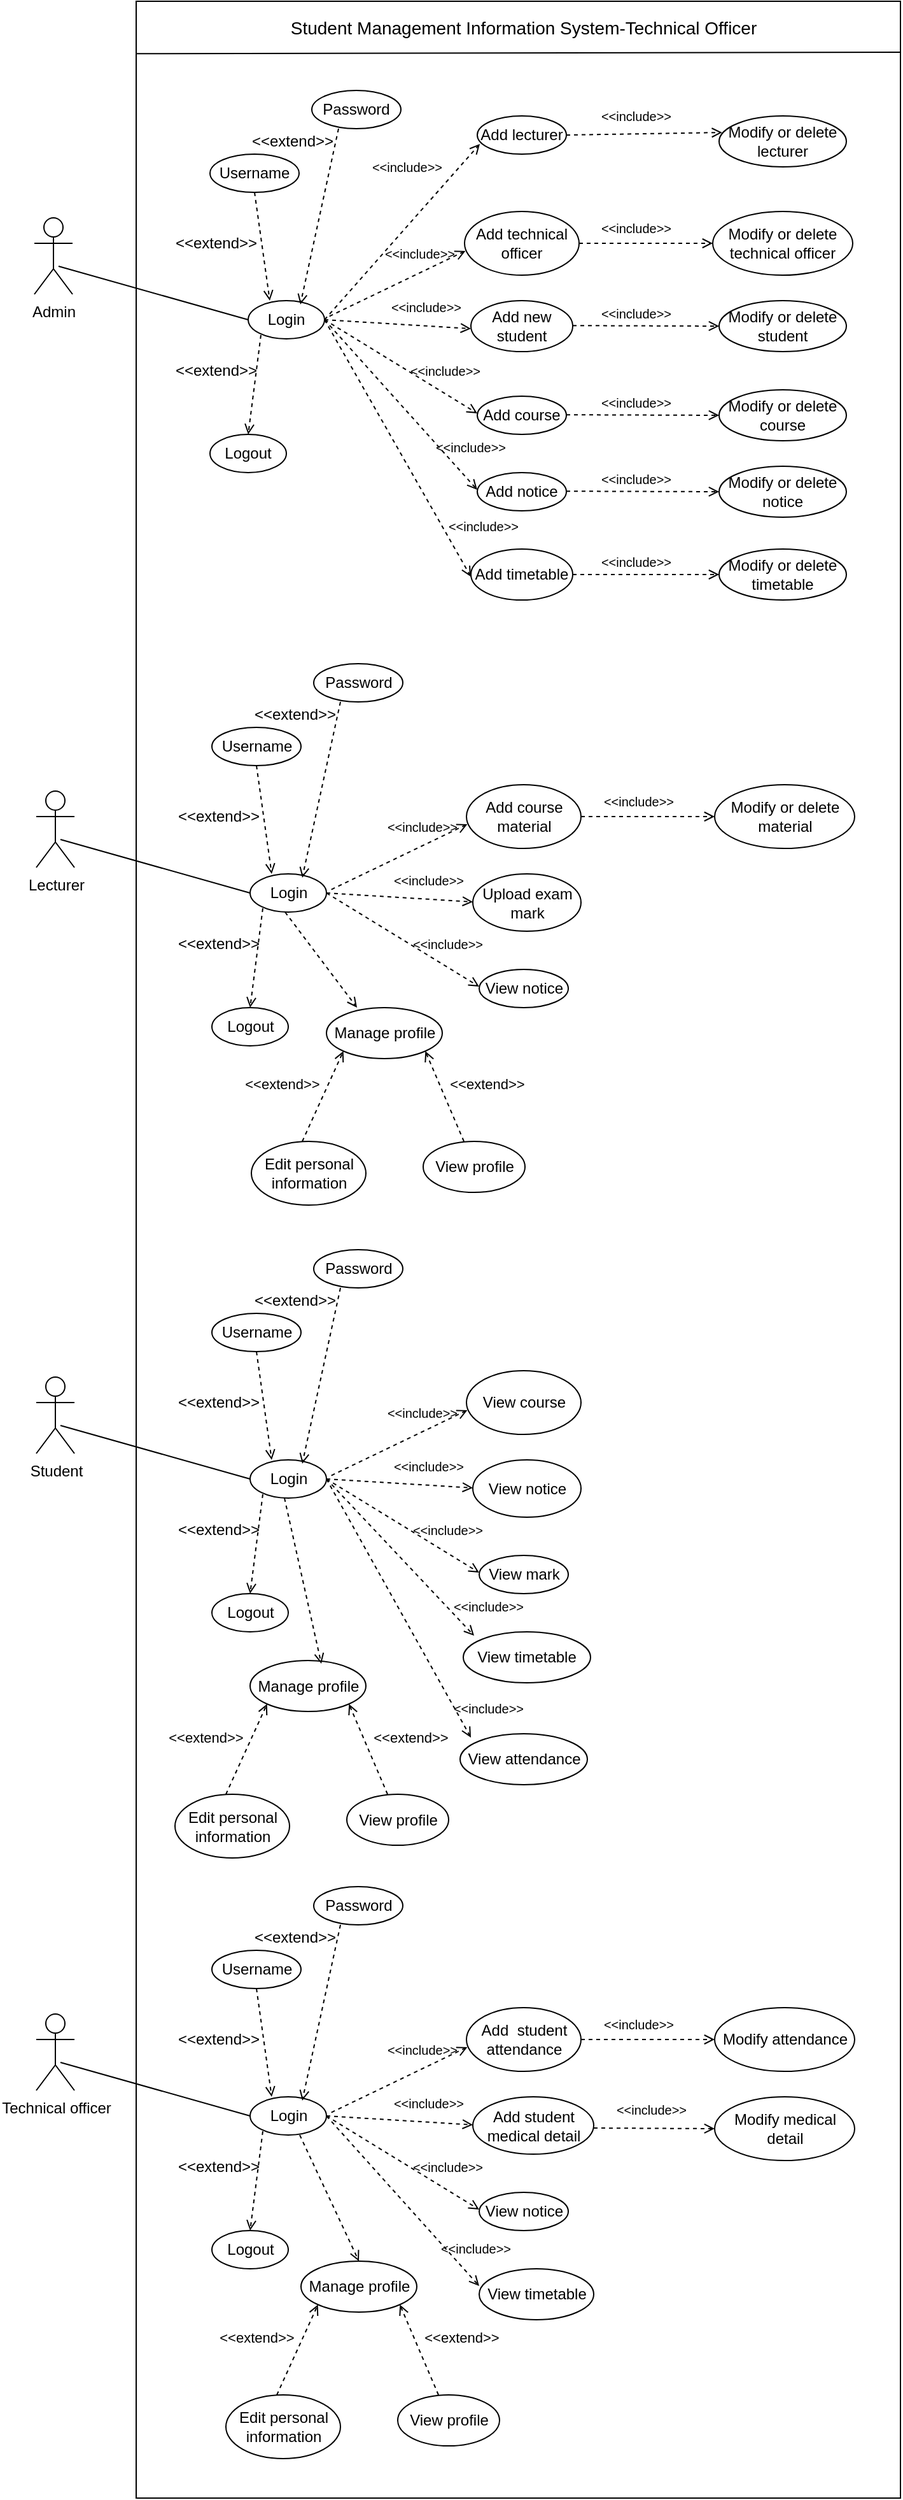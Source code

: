 <mxfile version="24.1.0" type="device">
  <diagram name="Page-1" id="PPr3Hd1fLsmqcSijxiQH">
    <mxGraphModel dx="880" dy="434" grid="1" gridSize="10" guides="1" tooltips="1" connect="1" arrows="1" fold="1" page="1" pageScale="1" pageWidth="850" pageHeight="1100" math="0" shadow="0">
      <root>
        <mxCell id="0" />
        <mxCell id="1" parent="0" />
        <mxCell id="nYNtPXtImg6T7VVJLSyN-1" value="Admin" style="shape=umlActor;verticalLabelPosition=bottom;verticalAlign=top;html=1;outlineConnect=0;" vertex="1" parent="1">
          <mxGeometry x="120" y="210" width="30" height="60" as="geometry" />
        </mxCell>
        <mxCell id="nYNtPXtImg6T7VVJLSyN-2" value="Login" style="ellipse;whiteSpace=wrap;html=1;" vertex="1" parent="1">
          <mxGeometry x="288" y="275" width="60" height="30" as="geometry" />
        </mxCell>
        <mxCell id="nYNtPXtImg6T7VVJLSyN-3" value="Logout" style="ellipse;whiteSpace=wrap;html=1;" vertex="1" parent="1">
          <mxGeometry x="258" y="380" width="60" height="30" as="geometry" />
        </mxCell>
        <mxCell id="nYNtPXtImg6T7VVJLSyN-4" value="Username" style="ellipse;whiteSpace=wrap;html=1;" vertex="1" parent="1">
          <mxGeometry x="258" y="160" width="70" height="30" as="geometry" />
        </mxCell>
        <mxCell id="nYNtPXtImg6T7VVJLSyN-5" value="Password" style="ellipse;whiteSpace=wrap;html=1;" vertex="1" parent="1">
          <mxGeometry x="338" y="110" width="70" height="30" as="geometry" />
        </mxCell>
        <mxCell id="nYNtPXtImg6T7VVJLSyN-6" value="" style="endArrow=open;html=1;rounded=0;dashed=1;endFill=0;entryX=0.283;entryY=0;entryDx=0;entryDy=0;entryPerimeter=0;exitX=0.5;exitY=1;exitDx=0;exitDy=0;" edge="1" parent="1" source="nYNtPXtImg6T7VVJLSyN-4" target="nYNtPXtImg6T7VVJLSyN-2">
          <mxGeometry width="50" height="50" relative="1" as="geometry">
            <mxPoint x="297.999" y="120" as="sourcePoint" />
            <mxPoint x="315.39" y="220" as="targetPoint" />
          </mxGeometry>
        </mxCell>
        <mxCell id="nYNtPXtImg6T7VVJLSyN-7" value="Add lecturer" style="ellipse;whiteSpace=wrap;html=1;" vertex="1" parent="1">
          <mxGeometry x="468" y="130" width="70" height="30" as="geometry" />
        </mxCell>
        <mxCell id="nYNtPXtImg6T7VVJLSyN-8" value="Modify or delete lecturer" style="ellipse;whiteSpace=wrap;html=1;" vertex="1" parent="1">
          <mxGeometry x="658" y="130" width="100" height="40" as="geometry" />
        </mxCell>
        <mxCell id="nYNtPXtImg6T7VVJLSyN-9" value="Add course" style="ellipse;whiteSpace=wrap;html=1;" vertex="1" parent="1">
          <mxGeometry x="468" y="350" width="70" height="30" as="geometry" />
        </mxCell>
        <mxCell id="nYNtPXtImg6T7VVJLSyN-10" value="Modify or delete course" style="ellipse;whiteSpace=wrap;html=1;" vertex="1" parent="1">
          <mxGeometry x="658" y="345" width="100" height="40" as="geometry" />
        </mxCell>
        <mxCell id="nYNtPXtImg6T7VVJLSyN-11" value="Add notice" style="ellipse;whiteSpace=wrap;html=1;" vertex="1" parent="1">
          <mxGeometry x="468" y="410" width="70" height="30" as="geometry" />
        </mxCell>
        <mxCell id="nYNtPXtImg6T7VVJLSyN-12" value="Modify or delete notice" style="ellipse;whiteSpace=wrap;html=1;" vertex="1" parent="1">
          <mxGeometry x="658" y="405" width="100" height="40" as="geometry" />
        </mxCell>
        <mxCell id="nYNtPXtImg6T7VVJLSyN-13" value="Add new student" style="ellipse;whiteSpace=wrap;html=1;" vertex="1" parent="1">
          <mxGeometry x="463" y="275" width="80" height="40" as="geometry" />
        </mxCell>
        <mxCell id="nYNtPXtImg6T7VVJLSyN-14" value="Modify or delete student" style="ellipse;whiteSpace=wrap;html=1;" vertex="1" parent="1">
          <mxGeometry x="658" y="275" width="100" height="40" as="geometry" />
        </mxCell>
        <mxCell id="nYNtPXtImg6T7VVJLSyN-15" value="Add timetable" style="ellipse;whiteSpace=wrap;html=1;" vertex="1" parent="1">
          <mxGeometry x="463" y="470" width="80" height="40" as="geometry" />
        </mxCell>
        <mxCell id="nYNtPXtImg6T7VVJLSyN-16" value="Modify or delete timetable" style="ellipse;whiteSpace=wrap;html=1;" vertex="1" parent="1">
          <mxGeometry x="658" y="470" width="100" height="40" as="geometry" />
        </mxCell>
        <mxCell id="nYNtPXtImg6T7VVJLSyN-17" value="Add technical officer" style="ellipse;whiteSpace=wrap;html=1;" vertex="1" parent="1">
          <mxGeometry x="458" y="205" width="90" height="50" as="geometry" />
        </mxCell>
        <mxCell id="nYNtPXtImg6T7VVJLSyN-18" value="Modify or delete technical officer" style="ellipse;whiteSpace=wrap;html=1;" vertex="1" parent="1">
          <mxGeometry x="653" y="205" width="110" height="50" as="geometry" />
        </mxCell>
        <mxCell id="nYNtPXtImg6T7VVJLSyN-19" value="&amp;lt;&amp;lt;extend&amp;gt;&amp;gt;" style="text;html=1;align=center;verticalAlign=middle;whiteSpace=wrap;rounded=0;" vertex="1" parent="1">
          <mxGeometry x="228" y="220" width="70" height="20" as="geometry" />
        </mxCell>
        <mxCell id="nYNtPXtImg6T7VVJLSyN-20" value="" style="endArrow=open;html=1;rounded=0;dashed=1;endFill=0;entryX=0.683;entryY=0.1;entryDx=0;entryDy=0;entryPerimeter=0;exitX=0.3;exitY=1;exitDx=0;exitDy=0;exitPerimeter=0;" edge="1" parent="1" source="nYNtPXtImg6T7VVJLSyN-5" target="nYNtPXtImg6T7VVJLSyN-2">
          <mxGeometry width="50" height="50" relative="1" as="geometry">
            <mxPoint x="357" y="150" as="sourcePoint" />
            <mxPoint x="369" y="235" as="targetPoint" />
          </mxGeometry>
        </mxCell>
        <mxCell id="nYNtPXtImg6T7VVJLSyN-21" value="&amp;lt;&amp;lt;extend&amp;gt;&amp;gt;" style="text;html=1;align=center;verticalAlign=middle;whiteSpace=wrap;rounded=0;" vertex="1" parent="1">
          <mxGeometry x="288" y="140" width="70" height="20" as="geometry" />
        </mxCell>
        <mxCell id="nYNtPXtImg6T7VVJLSyN-22" value="" style="endArrow=open;html=1;rounded=0;dashed=1;endFill=0;entryX=0.5;entryY=0;entryDx=0;entryDy=0;exitX=0.3;exitY=1;exitDx=0;exitDy=0;exitPerimeter=0;" edge="1" parent="1" target="nYNtPXtImg6T7VVJLSyN-3">
          <mxGeometry width="50" height="50" relative="1" as="geometry">
            <mxPoint x="298" y="302" as="sourcePoint" />
            <mxPoint x="268" y="440" as="targetPoint" />
          </mxGeometry>
        </mxCell>
        <mxCell id="nYNtPXtImg6T7VVJLSyN-23" value="&amp;lt;&amp;lt;extend&amp;gt;&amp;gt;" style="text;html=1;align=center;verticalAlign=middle;whiteSpace=wrap;rounded=0;" vertex="1" parent="1">
          <mxGeometry x="228" y="320" width="70" height="20" as="geometry" />
        </mxCell>
        <mxCell id="nYNtPXtImg6T7VVJLSyN-24" value="" style="endArrow=open;html=1;rounded=0;dashed=1;endFill=0;entryX=0.029;entryY=0.733;entryDx=0;entryDy=0;entryPerimeter=0;exitX=1;exitY=0.5;exitDx=0;exitDy=0;" edge="1" parent="1" source="nYNtPXtImg6T7VVJLSyN-2" target="nYNtPXtImg6T7VVJLSyN-7">
          <mxGeometry width="50" height="50" relative="1" as="geometry">
            <mxPoint x="408" y="172" as="sourcePoint" />
            <mxPoint x="378" y="310" as="targetPoint" />
          </mxGeometry>
        </mxCell>
        <mxCell id="nYNtPXtImg6T7VVJLSyN-25" value="" style="endArrow=open;html=1;rounded=0;dashed=1;endFill=0;entryX=0.008;entryY=0.619;entryDx=0;entryDy=0;entryPerimeter=0;exitX=1.064;exitY=0.409;exitDx=0;exitDy=0;exitPerimeter=0;" edge="1" parent="1" source="nYNtPXtImg6T7VVJLSyN-2" target="nYNtPXtImg6T7VVJLSyN-17">
          <mxGeometry width="50" height="50" relative="1" as="geometry">
            <mxPoint x="348" y="287" as="sourcePoint" />
            <mxPoint x="479" y="160" as="targetPoint" />
          </mxGeometry>
        </mxCell>
        <mxCell id="nYNtPXtImg6T7VVJLSyN-26" value="" style="endArrow=open;html=1;rounded=0;dashed=1;endFill=0;entryX=0.008;entryY=0.619;entryDx=0;entryDy=0;entryPerimeter=0;exitX=1;exitY=0.5;exitDx=0;exitDy=0;" edge="1" parent="1" source="nYNtPXtImg6T7VVJLSyN-2">
          <mxGeometry width="50" height="50" relative="1" as="geometry">
            <mxPoint x="356" y="363" as="sourcePoint" />
            <mxPoint x="463" y="297" as="targetPoint" />
          </mxGeometry>
        </mxCell>
        <mxCell id="nYNtPXtImg6T7VVJLSyN-27" value="" style="endArrow=open;html=1;rounded=0;dashed=1;endFill=0;entryX=0.008;entryY=0.619;entryDx=0;entryDy=0;entryPerimeter=0;exitX=1;exitY=0.5;exitDx=0;exitDy=0;" edge="1" parent="1" source="nYNtPXtImg6T7VVJLSyN-2">
          <mxGeometry width="50" height="50" relative="1" as="geometry">
            <mxPoint x="353" y="356.5" as="sourcePoint" />
            <mxPoint x="468" y="363.5" as="targetPoint" />
          </mxGeometry>
        </mxCell>
        <mxCell id="nYNtPXtImg6T7VVJLSyN-28" value="" style="endArrow=open;html=1;rounded=0;dashed=1;endFill=0;entryX=0.008;entryY=0.619;entryDx=0;entryDy=0;entryPerimeter=0;" edge="1" parent="1">
          <mxGeometry width="50" height="50" relative="1" as="geometry">
            <mxPoint x="348" y="290" as="sourcePoint" />
            <mxPoint x="468" y="423.5" as="targetPoint" />
          </mxGeometry>
        </mxCell>
        <mxCell id="nYNtPXtImg6T7VVJLSyN-29" value="" style="endArrow=open;html=1;rounded=0;dashed=1;endFill=0;entryX=0.008;entryY=0.619;entryDx=0;entryDy=0;entryPerimeter=0;" edge="1" parent="1">
          <mxGeometry width="50" height="50" relative="1" as="geometry">
            <mxPoint x="348" y="290" as="sourcePoint" />
            <mxPoint x="463" y="491.75" as="targetPoint" />
          </mxGeometry>
        </mxCell>
        <mxCell id="nYNtPXtImg6T7VVJLSyN-30" value="&lt;font style=&quot;font-size: 10px;&quot;&gt;&amp;lt;&amp;lt;include&amp;gt;&amp;gt;&lt;/font&gt;" style="text;html=1;align=center;verticalAlign=middle;whiteSpace=wrap;rounded=0;" vertex="1" parent="1">
          <mxGeometry x="378" y="160" width="70" height="20" as="geometry" />
        </mxCell>
        <mxCell id="nYNtPXtImg6T7VVJLSyN-31" value="&lt;font style=&quot;font-size: 10px;&quot;&gt;&amp;lt;&amp;lt;include&amp;gt;&amp;gt;&lt;/font&gt;" style="text;html=1;align=center;verticalAlign=middle;whiteSpace=wrap;rounded=0;" vertex="1" parent="1">
          <mxGeometry x="388" y="228" width="70" height="20" as="geometry" />
        </mxCell>
        <mxCell id="nYNtPXtImg6T7VVJLSyN-32" value="&lt;font style=&quot;font-size: 10px;&quot;&gt;&amp;lt;&amp;lt;include&amp;gt;&amp;gt;&lt;/font&gt;" style="text;html=1;align=center;verticalAlign=middle;whiteSpace=wrap;rounded=0;" vertex="1" parent="1">
          <mxGeometry x="393" y="270" width="70" height="20" as="geometry" />
        </mxCell>
        <mxCell id="nYNtPXtImg6T7VVJLSyN-33" value="&lt;font style=&quot;font-size: 10px;&quot;&gt;&amp;lt;&amp;lt;include&amp;gt;&amp;gt;&lt;/font&gt;" style="text;html=1;align=center;verticalAlign=middle;whiteSpace=wrap;rounded=0;" vertex="1" parent="1">
          <mxGeometry x="408" y="320" width="70" height="20" as="geometry" />
        </mxCell>
        <mxCell id="nYNtPXtImg6T7VVJLSyN-34" value="&lt;font style=&quot;font-size: 10px;&quot;&gt;&amp;lt;&amp;lt;include&amp;gt;&amp;gt;&lt;/font&gt;" style="text;html=1;align=center;verticalAlign=middle;whiteSpace=wrap;rounded=0;" vertex="1" parent="1">
          <mxGeometry x="428" y="380" width="70" height="20" as="geometry" />
        </mxCell>
        <mxCell id="nYNtPXtImg6T7VVJLSyN-35" value="&lt;font style=&quot;font-size: 10px;&quot;&gt;&amp;lt;&amp;lt;include&amp;gt;&amp;gt;&lt;/font&gt;" style="text;html=1;align=center;verticalAlign=middle;whiteSpace=wrap;rounded=0;" vertex="1" parent="1">
          <mxGeometry x="438" y="442" width="70" height="20" as="geometry" />
        </mxCell>
        <mxCell id="nYNtPXtImg6T7VVJLSyN-36" value="" style="endArrow=open;html=1;rounded=0;dashed=1;endFill=0;exitX=1;exitY=0.5;exitDx=0;exitDy=0;entryX=0.024;entryY=0.325;entryDx=0;entryDy=0;entryPerimeter=0;" edge="1" parent="1" source="nYNtPXtImg6T7VVJLSyN-7" target="nYNtPXtImg6T7VVJLSyN-8">
          <mxGeometry width="50" height="50" relative="1" as="geometry">
            <mxPoint x="548" y="194" as="sourcePoint" />
            <mxPoint x="608" y="140" as="targetPoint" />
          </mxGeometry>
        </mxCell>
        <mxCell id="nYNtPXtImg6T7VVJLSyN-37" value="" style="endArrow=open;html=1;rounded=0;dashed=1;endFill=0;exitX=1;exitY=0.5;exitDx=0;exitDy=0;entryX=0;entryY=0.5;entryDx=0;entryDy=0;" edge="1" parent="1" target="nYNtPXtImg6T7VVJLSyN-18">
          <mxGeometry width="50" height="50" relative="1" as="geometry">
            <mxPoint x="548" y="230" as="sourcePoint" />
            <mxPoint x="670" y="228" as="targetPoint" />
          </mxGeometry>
        </mxCell>
        <mxCell id="nYNtPXtImg6T7VVJLSyN-38" value="" style="endArrow=open;html=1;rounded=0;dashed=1;endFill=0;exitX=1;exitY=0.5;exitDx=0;exitDy=0;entryX=0;entryY=0.5;entryDx=0;entryDy=0;" edge="1" parent="1" target="nYNtPXtImg6T7VVJLSyN-14">
          <mxGeometry width="50" height="50" relative="1" as="geometry">
            <mxPoint x="543" y="294.6" as="sourcePoint" />
            <mxPoint x="648" y="294.6" as="targetPoint" />
          </mxGeometry>
        </mxCell>
        <mxCell id="nYNtPXtImg6T7VVJLSyN-39" value="" style="endArrow=open;html=1;rounded=0;dashed=1;endFill=0;exitX=1;exitY=0.5;exitDx=0;exitDy=0;entryX=0;entryY=0.5;entryDx=0;entryDy=0;" edge="1" parent="1" target="nYNtPXtImg6T7VVJLSyN-10">
          <mxGeometry width="50" height="50" relative="1" as="geometry">
            <mxPoint x="538" y="364.6" as="sourcePoint" />
            <mxPoint x="643" y="364.6" as="targetPoint" />
          </mxGeometry>
        </mxCell>
        <mxCell id="nYNtPXtImg6T7VVJLSyN-40" value="" style="endArrow=open;html=1;rounded=0;dashed=1;endFill=0;exitX=1;exitY=0.5;exitDx=0;exitDy=0;entryX=0;entryY=0.5;entryDx=0;entryDy=0;" edge="1" parent="1">
          <mxGeometry width="50" height="50" relative="1" as="geometry">
            <mxPoint x="538" y="424.6" as="sourcePoint" />
            <mxPoint x="658" y="425" as="targetPoint" />
          </mxGeometry>
        </mxCell>
        <mxCell id="nYNtPXtImg6T7VVJLSyN-41" value="" style="endArrow=open;html=1;rounded=0;dashed=1;endFill=0;exitX=1;exitY=0.5;exitDx=0;exitDy=0;entryX=0;entryY=0.5;entryDx=0;entryDy=0;" edge="1" parent="1" target="nYNtPXtImg6T7VVJLSyN-16">
          <mxGeometry width="50" height="50" relative="1" as="geometry">
            <mxPoint x="543" y="490" as="sourcePoint" />
            <mxPoint x="648" y="490" as="targetPoint" />
          </mxGeometry>
        </mxCell>
        <mxCell id="nYNtPXtImg6T7VVJLSyN-42" value="&lt;font style=&quot;font-size: 10px;&quot;&gt;&amp;lt;&amp;lt;include&amp;gt;&amp;gt;&lt;/font&gt;" style="text;html=1;align=center;verticalAlign=middle;whiteSpace=wrap;rounded=0;" vertex="1" parent="1">
          <mxGeometry x="558" y="120" width="70" height="20" as="geometry" />
        </mxCell>
        <mxCell id="nYNtPXtImg6T7VVJLSyN-43" value="&lt;font style=&quot;font-size: 10px;&quot;&gt;&amp;lt;&amp;lt;include&amp;gt;&amp;gt;&lt;/font&gt;" style="text;html=1;align=center;verticalAlign=middle;whiteSpace=wrap;rounded=0;" vertex="1" parent="1">
          <mxGeometry x="558" y="208" width="70" height="20" as="geometry" />
        </mxCell>
        <mxCell id="nYNtPXtImg6T7VVJLSyN-44" value="&lt;font style=&quot;font-size: 10px;&quot;&gt;&amp;lt;&amp;lt;include&amp;gt;&amp;gt;&lt;/font&gt;" style="text;html=1;align=center;verticalAlign=middle;whiteSpace=wrap;rounded=0;" vertex="1" parent="1">
          <mxGeometry x="558" y="275" width="70" height="20" as="geometry" />
        </mxCell>
        <mxCell id="nYNtPXtImg6T7VVJLSyN-45" value="&lt;font style=&quot;font-size: 10px;&quot;&gt;&amp;lt;&amp;lt;include&amp;gt;&amp;gt;&lt;/font&gt;" style="text;html=1;align=center;verticalAlign=middle;whiteSpace=wrap;rounded=0;" vertex="1" parent="1">
          <mxGeometry x="558" y="345" width="70" height="20" as="geometry" />
        </mxCell>
        <mxCell id="nYNtPXtImg6T7VVJLSyN-46" value="&lt;font style=&quot;font-size: 10px;&quot;&gt;&amp;lt;&amp;lt;include&amp;gt;&amp;gt;&lt;/font&gt;" style="text;html=1;align=center;verticalAlign=middle;whiteSpace=wrap;rounded=0;" vertex="1" parent="1">
          <mxGeometry x="558" y="405" width="70" height="20" as="geometry" />
        </mxCell>
        <mxCell id="nYNtPXtImg6T7VVJLSyN-47" value="&lt;font style=&quot;font-size: 10px;&quot;&gt;&amp;lt;&amp;lt;include&amp;gt;&amp;gt;&lt;/font&gt;" style="text;html=1;align=center;verticalAlign=middle;whiteSpace=wrap;rounded=0;" vertex="1" parent="1">
          <mxGeometry x="558" y="470" width="70" height="20" as="geometry" />
        </mxCell>
        <mxCell id="nYNtPXtImg6T7VVJLSyN-48" value="" style="endArrow=none;html=1;rounded=0;entryX=0;entryY=0.5;entryDx=0;entryDy=0;exitX=0.633;exitY=0.633;exitDx=0;exitDy=0;exitPerimeter=0;" edge="1" parent="1" source="nYNtPXtImg6T7VVJLSyN-1" target="nYNtPXtImg6T7VVJLSyN-2">
          <mxGeometry width="50" height="50" relative="1" as="geometry">
            <mxPoint x="128" y="255" as="sourcePoint" />
            <mxPoint x="178" y="205" as="targetPoint" />
          </mxGeometry>
        </mxCell>
        <mxCell id="nYNtPXtImg6T7VVJLSyN-81" value="Lecturer" style="shape=umlActor;verticalLabelPosition=bottom;verticalAlign=top;html=1;outlineConnect=0;" vertex="1" parent="1">
          <mxGeometry x="121.5" y="660" width="30" height="60" as="geometry" />
        </mxCell>
        <mxCell id="nYNtPXtImg6T7VVJLSyN-82" value="Login" style="ellipse;whiteSpace=wrap;html=1;" vertex="1" parent="1">
          <mxGeometry x="289.5" y="725" width="60" height="30" as="geometry" />
        </mxCell>
        <mxCell id="nYNtPXtImg6T7VVJLSyN-83" value="Logout" style="ellipse;whiteSpace=wrap;html=1;" vertex="1" parent="1">
          <mxGeometry x="259.5" y="830" width="60" height="30" as="geometry" />
        </mxCell>
        <mxCell id="nYNtPXtImg6T7VVJLSyN-84" value="Username" style="ellipse;whiteSpace=wrap;html=1;" vertex="1" parent="1">
          <mxGeometry x="259.5" y="610" width="70" height="30" as="geometry" />
        </mxCell>
        <mxCell id="nYNtPXtImg6T7VVJLSyN-85" value="Password" style="ellipse;whiteSpace=wrap;html=1;" vertex="1" parent="1">
          <mxGeometry x="339.5" y="560" width="70" height="30" as="geometry" />
        </mxCell>
        <mxCell id="nYNtPXtImg6T7VVJLSyN-86" value="" style="endArrow=open;html=1;rounded=0;dashed=1;endFill=0;entryX=0.283;entryY=0;entryDx=0;entryDy=0;entryPerimeter=0;exitX=0.5;exitY=1;exitDx=0;exitDy=0;" edge="1" parent="1" source="nYNtPXtImg6T7VVJLSyN-84" target="nYNtPXtImg6T7VVJLSyN-82">
          <mxGeometry width="50" height="50" relative="1" as="geometry">
            <mxPoint x="299.499" y="570" as="sourcePoint" />
            <mxPoint x="316.89" y="670" as="targetPoint" />
          </mxGeometry>
        </mxCell>
        <mxCell id="nYNtPXtImg6T7VVJLSyN-87" value="View notice" style="ellipse;whiteSpace=wrap;html=1;" vertex="1" parent="1">
          <mxGeometry x="469.5" y="800" width="70" height="30" as="geometry" />
        </mxCell>
        <mxCell id="nYNtPXtImg6T7VVJLSyN-88" value="Upload exam mark" style="ellipse;whiteSpace=wrap;html=1;" vertex="1" parent="1">
          <mxGeometry x="464.5" y="725" width="85" height="45" as="geometry" />
        </mxCell>
        <mxCell id="nYNtPXtImg6T7VVJLSyN-89" value="Add course material" style="ellipse;whiteSpace=wrap;html=1;" vertex="1" parent="1">
          <mxGeometry x="459.5" y="655" width="90" height="50" as="geometry" />
        </mxCell>
        <mxCell id="nYNtPXtImg6T7VVJLSyN-90" value="Modify or delete material" style="ellipse;whiteSpace=wrap;html=1;" vertex="1" parent="1">
          <mxGeometry x="654.5" y="655" width="110" height="50" as="geometry" />
        </mxCell>
        <mxCell id="nYNtPXtImg6T7VVJLSyN-91" value="&amp;lt;&amp;lt;extend&amp;gt;&amp;gt;" style="text;html=1;align=center;verticalAlign=middle;whiteSpace=wrap;rounded=0;" vertex="1" parent="1">
          <mxGeometry x="229.5" y="670" width="70" height="20" as="geometry" />
        </mxCell>
        <mxCell id="nYNtPXtImg6T7VVJLSyN-92" value="" style="endArrow=open;html=1;rounded=0;dashed=1;endFill=0;entryX=0.683;entryY=0.1;entryDx=0;entryDy=0;entryPerimeter=0;exitX=0.3;exitY=1;exitDx=0;exitDy=0;exitPerimeter=0;" edge="1" parent="1" source="nYNtPXtImg6T7VVJLSyN-85" target="nYNtPXtImg6T7VVJLSyN-82">
          <mxGeometry width="50" height="50" relative="1" as="geometry">
            <mxPoint x="358.5" y="600" as="sourcePoint" />
            <mxPoint x="370.5" y="685" as="targetPoint" />
          </mxGeometry>
        </mxCell>
        <mxCell id="nYNtPXtImg6T7VVJLSyN-93" value="&amp;lt;&amp;lt;extend&amp;gt;&amp;gt;" style="text;html=1;align=center;verticalAlign=middle;whiteSpace=wrap;rounded=0;" vertex="1" parent="1">
          <mxGeometry x="289.5" y="590" width="70" height="20" as="geometry" />
        </mxCell>
        <mxCell id="nYNtPXtImg6T7VVJLSyN-94" value="" style="endArrow=open;html=1;rounded=0;dashed=1;endFill=0;entryX=0.5;entryY=0;entryDx=0;entryDy=0;exitX=0.3;exitY=1;exitDx=0;exitDy=0;exitPerimeter=0;" edge="1" parent="1" target="nYNtPXtImg6T7VVJLSyN-83">
          <mxGeometry width="50" height="50" relative="1" as="geometry">
            <mxPoint x="299.5" y="752" as="sourcePoint" />
            <mxPoint x="269.5" y="890" as="targetPoint" />
          </mxGeometry>
        </mxCell>
        <mxCell id="nYNtPXtImg6T7VVJLSyN-95" value="&amp;lt;&amp;lt;extend&amp;gt;&amp;gt;" style="text;html=1;align=center;verticalAlign=middle;whiteSpace=wrap;rounded=0;" vertex="1" parent="1">
          <mxGeometry x="229.5" y="770" width="70" height="20" as="geometry" />
        </mxCell>
        <mxCell id="nYNtPXtImg6T7VVJLSyN-96" value="" style="endArrow=open;html=1;rounded=0;dashed=1;endFill=0;entryX=0.008;entryY=0.619;entryDx=0;entryDy=0;entryPerimeter=0;exitX=1.064;exitY=0.409;exitDx=0;exitDy=0;exitPerimeter=0;" edge="1" parent="1" source="nYNtPXtImg6T7VVJLSyN-82" target="nYNtPXtImg6T7VVJLSyN-89">
          <mxGeometry width="50" height="50" relative="1" as="geometry">
            <mxPoint x="349.5" y="737" as="sourcePoint" />
            <mxPoint x="480.5" y="610" as="targetPoint" />
          </mxGeometry>
        </mxCell>
        <mxCell id="nYNtPXtImg6T7VVJLSyN-97" value="" style="endArrow=open;html=1;rounded=0;dashed=1;endFill=0;entryX=0.008;entryY=0.619;entryDx=0;entryDy=0;entryPerimeter=0;exitX=1;exitY=0.5;exitDx=0;exitDy=0;" edge="1" parent="1" source="nYNtPXtImg6T7VVJLSyN-82">
          <mxGeometry width="50" height="50" relative="1" as="geometry">
            <mxPoint x="357.5" y="813" as="sourcePoint" />
            <mxPoint x="464.5" y="747" as="targetPoint" />
          </mxGeometry>
        </mxCell>
        <mxCell id="nYNtPXtImg6T7VVJLSyN-98" value="" style="endArrow=open;html=1;rounded=0;dashed=1;endFill=0;entryX=0.008;entryY=0.619;entryDx=0;entryDy=0;entryPerimeter=0;exitX=1;exitY=0.5;exitDx=0;exitDy=0;" edge="1" parent="1" source="nYNtPXtImg6T7VVJLSyN-82">
          <mxGeometry width="50" height="50" relative="1" as="geometry">
            <mxPoint x="354.5" y="806.5" as="sourcePoint" />
            <mxPoint x="469.5" y="813.5" as="targetPoint" />
          </mxGeometry>
        </mxCell>
        <mxCell id="nYNtPXtImg6T7VVJLSyN-99" value="&lt;font style=&quot;font-size: 10px;&quot;&gt;&amp;lt;&amp;lt;include&amp;gt;&amp;gt;&lt;/font&gt;" style="text;html=1;align=center;verticalAlign=middle;whiteSpace=wrap;rounded=0;" vertex="1" parent="1">
          <mxGeometry x="389.5" y="678" width="70" height="20" as="geometry" />
        </mxCell>
        <mxCell id="nYNtPXtImg6T7VVJLSyN-100" value="&lt;font style=&quot;font-size: 10px;&quot;&gt;&amp;lt;&amp;lt;include&amp;gt;&amp;gt;&lt;/font&gt;" style="text;html=1;align=center;verticalAlign=middle;whiteSpace=wrap;rounded=0;" vertex="1" parent="1">
          <mxGeometry x="394.5" y="720" width="70" height="20" as="geometry" />
        </mxCell>
        <mxCell id="nYNtPXtImg6T7VVJLSyN-101" value="&lt;font style=&quot;font-size: 10px;&quot;&gt;&amp;lt;&amp;lt;include&amp;gt;&amp;gt;&lt;/font&gt;" style="text;html=1;align=center;verticalAlign=middle;whiteSpace=wrap;rounded=0;" vertex="1" parent="1">
          <mxGeometry x="409.5" y="770" width="70" height="20" as="geometry" />
        </mxCell>
        <mxCell id="nYNtPXtImg6T7VVJLSyN-102" value="" style="endArrow=open;html=1;rounded=0;dashed=1;endFill=0;exitX=1;exitY=0.5;exitDx=0;exitDy=0;entryX=0;entryY=0.5;entryDx=0;entryDy=0;" edge="1" parent="1" target="nYNtPXtImg6T7VVJLSyN-90">
          <mxGeometry width="50" height="50" relative="1" as="geometry">
            <mxPoint x="549.5" y="680" as="sourcePoint" />
            <mxPoint x="671.5" y="678" as="targetPoint" />
          </mxGeometry>
        </mxCell>
        <mxCell id="nYNtPXtImg6T7VVJLSyN-103" value="&lt;font style=&quot;font-size: 10px;&quot;&gt;&amp;lt;&amp;lt;include&amp;gt;&amp;gt;&lt;/font&gt;" style="text;html=1;align=center;verticalAlign=middle;whiteSpace=wrap;rounded=0;" vertex="1" parent="1">
          <mxGeometry x="559.5" y="658" width="70" height="20" as="geometry" />
        </mxCell>
        <mxCell id="nYNtPXtImg6T7VVJLSyN-104" value="" style="endArrow=none;html=1;rounded=0;entryX=0;entryY=0.5;entryDx=0;entryDy=0;exitX=0.633;exitY=0.633;exitDx=0;exitDy=0;exitPerimeter=0;" edge="1" parent="1" source="nYNtPXtImg6T7VVJLSyN-81" target="nYNtPXtImg6T7VVJLSyN-82">
          <mxGeometry width="50" height="50" relative="1" as="geometry">
            <mxPoint x="129.5" y="705" as="sourcePoint" />
            <mxPoint x="179.5" y="655" as="targetPoint" />
          </mxGeometry>
        </mxCell>
        <mxCell id="nYNtPXtImg6T7VVJLSyN-105" value="Manage profile" style="ellipse;whiteSpace=wrap;html=1;" vertex="1" parent="1">
          <mxGeometry x="349.5" y="830" width="91" height="40" as="geometry" />
        </mxCell>
        <mxCell id="nYNtPXtImg6T7VVJLSyN-106" value="Edit personal information" style="ellipse;whiteSpace=wrap;html=1;" vertex="1" parent="1">
          <mxGeometry x="290.5" y="935" width="90" height="50" as="geometry" />
        </mxCell>
        <mxCell id="nYNtPXtImg6T7VVJLSyN-107" value="View profile" style="ellipse;whiteSpace=wrap;html=1;" vertex="1" parent="1">
          <mxGeometry x="425.5" y="935" width="80" height="40" as="geometry" />
        </mxCell>
        <mxCell id="nYNtPXtImg6T7VVJLSyN-108" value="" style="endArrow=open;html=1;rounded=0;dashed=1;endFill=0;exitX=0.3;exitY=1;exitDx=0;exitDy=0;exitPerimeter=0;entryX=0;entryY=1;entryDx=0;entryDy=0;" edge="1" parent="1" target="nYNtPXtImg6T7VVJLSyN-105">
          <mxGeometry width="50" height="50" relative="1" as="geometry">
            <mxPoint x="330.5" y="935" as="sourcePoint" />
            <mxPoint x="350.5" y="860" as="targetPoint" />
          </mxGeometry>
        </mxCell>
        <mxCell id="nYNtPXtImg6T7VVJLSyN-109" value="" style="endArrow=open;html=1;rounded=0;dashed=1;endFill=0;exitX=0.3;exitY=1;exitDx=0;exitDy=0;exitPerimeter=0;entryX=1;entryY=1;entryDx=0;entryDy=0;" edge="1" parent="1" target="nYNtPXtImg6T7VVJLSyN-105">
          <mxGeometry width="50" height="50" relative="1" as="geometry">
            <mxPoint x="457.5" y="935" as="sourcePoint" />
            <mxPoint x="490.5" y="864" as="targetPoint" />
          </mxGeometry>
        </mxCell>
        <mxCell id="nYNtPXtImg6T7VVJLSyN-110" value="&lt;font style=&quot;font-size: 11px;&quot;&gt;&amp;lt;&amp;lt;extend&amp;gt;&amp;gt;&lt;/font&gt;" style="text;html=1;align=center;verticalAlign=middle;whiteSpace=wrap;rounded=0;" vertex="1" parent="1">
          <mxGeometry x="279.5" y="880" width="70" height="20" as="geometry" />
        </mxCell>
        <mxCell id="nYNtPXtImg6T7VVJLSyN-111" value="&lt;font style=&quot;font-size: 11px;&quot;&gt;&amp;lt;&amp;lt;extend&amp;gt;&amp;gt;&lt;/font&gt;" style="text;html=1;align=center;verticalAlign=middle;whiteSpace=wrap;rounded=0;" vertex="1" parent="1">
          <mxGeometry x="440.5" y="880" width="70" height="20" as="geometry" />
        </mxCell>
        <mxCell id="nYNtPXtImg6T7VVJLSyN-112" value="" style="endArrow=open;html=1;rounded=0;dashed=1;endFill=0;entryX=0.264;entryY=0;entryDx=0;entryDy=0;entryPerimeter=0;exitX=1;exitY=0.5;exitDx=0;exitDy=0;" edge="1" parent="1" target="nYNtPXtImg6T7VVJLSyN-105">
          <mxGeometry width="50" height="50" relative="1" as="geometry">
            <mxPoint x="317" y="755" as="sourcePoint" />
            <mxPoint x="432" y="762" as="targetPoint" />
          </mxGeometry>
        </mxCell>
        <mxCell id="nYNtPXtImg6T7VVJLSyN-113" value="Student" style="shape=umlActor;verticalLabelPosition=bottom;verticalAlign=top;html=1;outlineConnect=0;" vertex="1" parent="1">
          <mxGeometry x="121.5" y="1120" width="30" height="60" as="geometry" />
        </mxCell>
        <mxCell id="nYNtPXtImg6T7VVJLSyN-114" value="Login" style="ellipse;whiteSpace=wrap;html=1;" vertex="1" parent="1">
          <mxGeometry x="289.5" y="1185" width="60" height="30" as="geometry" />
        </mxCell>
        <mxCell id="nYNtPXtImg6T7VVJLSyN-115" value="Logout" style="ellipse;whiteSpace=wrap;html=1;" vertex="1" parent="1">
          <mxGeometry x="259.5" y="1290" width="60" height="30" as="geometry" />
        </mxCell>
        <mxCell id="nYNtPXtImg6T7VVJLSyN-116" value="Username" style="ellipse;whiteSpace=wrap;html=1;" vertex="1" parent="1">
          <mxGeometry x="259.5" y="1070" width="70" height="30" as="geometry" />
        </mxCell>
        <mxCell id="nYNtPXtImg6T7VVJLSyN-117" value="Password" style="ellipse;whiteSpace=wrap;html=1;" vertex="1" parent="1">
          <mxGeometry x="339.5" y="1020" width="70" height="30" as="geometry" />
        </mxCell>
        <mxCell id="nYNtPXtImg6T7VVJLSyN-118" value="" style="endArrow=open;html=1;rounded=0;dashed=1;endFill=0;entryX=0.283;entryY=0;entryDx=0;entryDy=0;entryPerimeter=0;exitX=0.5;exitY=1;exitDx=0;exitDy=0;" edge="1" parent="1" source="nYNtPXtImg6T7VVJLSyN-116" target="nYNtPXtImg6T7VVJLSyN-114">
          <mxGeometry width="50" height="50" relative="1" as="geometry">
            <mxPoint x="299.499" y="1030" as="sourcePoint" />
            <mxPoint x="316.89" y="1130" as="targetPoint" />
          </mxGeometry>
        </mxCell>
        <mxCell id="nYNtPXtImg6T7VVJLSyN-119" value="View mark" style="ellipse;whiteSpace=wrap;html=1;" vertex="1" parent="1">
          <mxGeometry x="469.5" y="1260" width="70" height="30" as="geometry" />
        </mxCell>
        <mxCell id="nYNtPXtImg6T7VVJLSyN-120" value="View notice" style="ellipse;whiteSpace=wrap;html=1;" vertex="1" parent="1">
          <mxGeometry x="464.5" y="1185" width="85" height="45" as="geometry" />
        </mxCell>
        <mxCell id="nYNtPXtImg6T7VVJLSyN-121" value="View course" style="ellipse;whiteSpace=wrap;html=1;" vertex="1" parent="1">
          <mxGeometry x="459.5" y="1115" width="90" height="50" as="geometry" />
        </mxCell>
        <mxCell id="nYNtPXtImg6T7VVJLSyN-122" value="View timetable" style="ellipse;whiteSpace=wrap;html=1;" vertex="1" parent="1">
          <mxGeometry x="457" y="1320" width="100" height="40" as="geometry" />
        </mxCell>
        <mxCell id="nYNtPXtImg6T7VVJLSyN-123" value="&amp;lt;&amp;lt;extend&amp;gt;&amp;gt;" style="text;html=1;align=center;verticalAlign=middle;whiteSpace=wrap;rounded=0;" vertex="1" parent="1">
          <mxGeometry x="229.5" y="1130" width="70" height="20" as="geometry" />
        </mxCell>
        <mxCell id="nYNtPXtImg6T7VVJLSyN-124" value="" style="endArrow=open;html=1;rounded=0;dashed=1;endFill=0;entryX=0.683;entryY=0.1;entryDx=0;entryDy=0;entryPerimeter=0;exitX=0.3;exitY=1;exitDx=0;exitDy=0;exitPerimeter=0;" edge="1" parent="1" source="nYNtPXtImg6T7VVJLSyN-117" target="nYNtPXtImg6T7VVJLSyN-114">
          <mxGeometry width="50" height="50" relative="1" as="geometry">
            <mxPoint x="358.5" y="1060" as="sourcePoint" />
            <mxPoint x="370.5" y="1145" as="targetPoint" />
          </mxGeometry>
        </mxCell>
        <mxCell id="nYNtPXtImg6T7VVJLSyN-125" value="&amp;lt;&amp;lt;extend&amp;gt;&amp;gt;" style="text;html=1;align=center;verticalAlign=middle;whiteSpace=wrap;rounded=0;" vertex="1" parent="1">
          <mxGeometry x="289.5" y="1050" width="70" height="20" as="geometry" />
        </mxCell>
        <mxCell id="nYNtPXtImg6T7VVJLSyN-126" value="" style="endArrow=open;html=1;rounded=0;dashed=1;endFill=0;entryX=0.5;entryY=0;entryDx=0;entryDy=0;exitX=0.3;exitY=1;exitDx=0;exitDy=0;exitPerimeter=0;" edge="1" parent="1" target="nYNtPXtImg6T7VVJLSyN-115">
          <mxGeometry width="50" height="50" relative="1" as="geometry">
            <mxPoint x="299.5" y="1212" as="sourcePoint" />
            <mxPoint x="269.5" y="1350" as="targetPoint" />
          </mxGeometry>
        </mxCell>
        <mxCell id="nYNtPXtImg6T7VVJLSyN-127" value="&amp;lt;&amp;lt;extend&amp;gt;&amp;gt;" style="text;html=1;align=center;verticalAlign=middle;whiteSpace=wrap;rounded=0;" vertex="1" parent="1">
          <mxGeometry x="229.5" y="1230" width="70" height="20" as="geometry" />
        </mxCell>
        <mxCell id="nYNtPXtImg6T7VVJLSyN-128" value="" style="endArrow=open;html=1;rounded=0;dashed=1;endFill=0;entryX=0.008;entryY=0.619;entryDx=0;entryDy=0;entryPerimeter=0;exitX=1.064;exitY=0.409;exitDx=0;exitDy=0;exitPerimeter=0;" edge="1" parent="1" source="nYNtPXtImg6T7VVJLSyN-114" target="nYNtPXtImg6T7VVJLSyN-121">
          <mxGeometry width="50" height="50" relative="1" as="geometry">
            <mxPoint x="349.5" y="1197" as="sourcePoint" />
            <mxPoint x="480.5" y="1070" as="targetPoint" />
          </mxGeometry>
        </mxCell>
        <mxCell id="nYNtPXtImg6T7VVJLSyN-129" value="" style="endArrow=open;html=1;rounded=0;dashed=1;endFill=0;entryX=0.008;entryY=0.619;entryDx=0;entryDy=0;entryPerimeter=0;exitX=1;exitY=0.5;exitDx=0;exitDy=0;" edge="1" parent="1" source="nYNtPXtImg6T7VVJLSyN-114">
          <mxGeometry width="50" height="50" relative="1" as="geometry">
            <mxPoint x="357.5" y="1273" as="sourcePoint" />
            <mxPoint x="464.5" y="1207" as="targetPoint" />
          </mxGeometry>
        </mxCell>
        <mxCell id="nYNtPXtImg6T7VVJLSyN-130" value="" style="endArrow=open;html=1;rounded=0;dashed=1;endFill=0;entryX=0.008;entryY=0.619;entryDx=0;entryDy=0;entryPerimeter=0;exitX=1;exitY=0.5;exitDx=0;exitDy=0;" edge="1" parent="1" source="nYNtPXtImg6T7VVJLSyN-114">
          <mxGeometry width="50" height="50" relative="1" as="geometry">
            <mxPoint x="354.5" y="1266.5" as="sourcePoint" />
            <mxPoint x="469.5" y="1273.5" as="targetPoint" />
          </mxGeometry>
        </mxCell>
        <mxCell id="nYNtPXtImg6T7VVJLSyN-131" value="&lt;font style=&quot;font-size: 10px;&quot;&gt;&amp;lt;&amp;lt;include&amp;gt;&amp;gt;&lt;/font&gt;" style="text;html=1;align=center;verticalAlign=middle;whiteSpace=wrap;rounded=0;" vertex="1" parent="1">
          <mxGeometry x="389.5" y="1138" width="70" height="20" as="geometry" />
        </mxCell>
        <mxCell id="nYNtPXtImg6T7VVJLSyN-132" value="&lt;font style=&quot;font-size: 10px;&quot;&gt;&amp;lt;&amp;lt;include&amp;gt;&amp;gt;&lt;/font&gt;" style="text;html=1;align=center;verticalAlign=middle;whiteSpace=wrap;rounded=0;" vertex="1" parent="1">
          <mxGeometry x="394.5" y="1180" width="70" height="20" as="geometry" />
        </mxCell>
        <mxCell id="nYNtPXtImg6T7VVJLSyN-133" value="&lt;font style=&quot;font-size: 10px;&quot;&gt;&amp;lt;&amp;lt;include&amp;gt;&amp;gt;&lt;/font&gt;" style="text;html=1;align=center;verticalAlign=middle;whiteSpace=wrap;rounded=0;" vertex="1" parent="1">
          <mxGeometry x="409.5" y="1230" width="70" height="20" as="geometry" />
        </mxCell>
        <mxCell id="nYNtPXtImg6T7VVJLSyN-134" value="" style="endArrow=open;html=1;rounded=0;dashed=1;endFill=0;exitX=1;exitY=0.5;exitDx=0;exitDy=0;entryX=0.085;entryY=0.075;entryDx=0;entryDy=0;entryPerimeter=0;" edge="1" parent="1" target="nYNtPXtImg6T7VVJLSyN-122">
          <mxGeometry width="50" height="50" relative="1" as="geometry">
            <mxPoint x="349.5" y="1200" as="sourcePoint" />
            <mxPoint x="499.5" y="1235" as="targetPoint" />
          </mxGeometry>
        </mxCell>
        <mxCell id="nYNtPXtImg6T7VVJLSyN-135" value="&lt;font style=&quot;font-size: 10px;&quot;&gt;&amp;lt;&amp;lt;include&amp;gt;&amp;gt;&lt;/font&gt;" style="text;html=1;align=center;verticalAlign=middle;whiteSpace=wrap;rounded=0;" vertex="1" parent="1">
          <mxGeometry x="441.5" y="1290" width="70" height="20" as="geometry" />
        </mxCell>
        <mxCell id="nYNtPXtImg6T7VVJLSyN-136" value="" style="endArrow=none;html=1;rounded=0;entryX=0;entryY=0.5;entryDx=0;entryDy=0;exitX=0.633;exitY=0.633;exitDx=0;exitDy=0;exitPerimeter=0;" edge="1" parent="1" source="nYNtPXtImg6T7VVJLSyN-113" target="nYNtPXtImg6T7VVJLSyN-114">
          <mxGeometry width="50" height="50" relative="1" as="geometry">
            <mxPoint x="129.5" y="1165" as="sourcePoint" />
            <mxPoint x="179.5" y="1115" as="targetPoint" />
          </mxGeometry>
        </mxCell>
        <mxCell id="nYNtPXtImg6T7VVJLSyN-137" value="View attendance" style="ellipse;whiteSpace=wrap;html=1;" vertex="1" parent="1">
          <mxGeometry x="454.5" y="1400" width="100" height="40" as="geometry" />
        </mxCell>
        <mxCell id="nYNtPXtImg6T7VVJLSyN-138" value="" style="endArrow=open;html=1;rounded=0;dashed=1;endFill=0;exitX=1;exitY=0.5;exitDx=0;exitDy=0;entryX=0.085;entryY=0.075;entryDx=0;entryDy=0;entryPerimeter=0;" edge="1" parent="1" source="nYNtPXtImg6T7VVJLSyN-114" target="nYNtPXtImg6T7VVJLSyN-137">
          <mxGeometry width="50" height="50" relative="1" as="geometry">
            <mxPoint x="349.5" y="1280" as="sourcePoint" />
            <mxPoint x="499.5" y="1315" as="targetPoint" />
          </mxGeometry>
        </mxCell>
        <mxCell id="nYNtPXtImg6T7VVJLSyN-139" value="&lt;font style=&quot;font-size: 10px;&quot;&gt;&amp;lt;&amp;lt;include&amp;gt;&amp;gt;&lt;/font&gt;" style="text;html=1;align=center;verticalAlign=middle;whiteSpace=wrap;rounded=0;" vertex="1" parent="1">
          <mxGeometry x="441.5" y="1370" width="70" height="20" as="geometry" />
        </mxCell>
        <mxCell id="nYNtPXtImg6T7VVJLSyN-140" value="Manage profile" style="ellipse;whiteSpace=wrap;html=1;" vertex="1" parent="1">
          <mxGeometry x="289.5" y="1342.5" width="91" height="40" as="geometry" />
        </mxCell>
        <mxCell id="nYNtPXtImg6T7VVJLSyN-141" value="Edit personal information" style="ellipse;whiteSpace=wrap;html=1;" vertex="1" parent="1">
          <mxGeometry x="230.5" y="1447.5" width="90" height="50" as="geometry" />
        </mxCell>
        <mxCell id="nYNtPXtImg6T7VVJLSyN-142" value="View profile" style="ellipse;whiteSpace=wrap;html=1;" vertex="1" parent="1">
          <mxGeometry x="365.5" y="1447.5" width="80" height="40" as="geometry" />
        </mxCell>
        <mxCell id="nYNtPXtImg6T7VVJLSyN-143" value="" style="endArrow=open;html=1;rounded=0;dashed=1;endFill=0;exitX=0.3;exitY=1;exitDx=0;exitDy=0;exitPerimeter=0;entryX=0;entryY=1;entryDx=0;entryDy=0;" edge="1" parent="1" target="nYNtPXtImg6T7VVJLSyN-140">
          <mxGeometry width="50" height="50" relative="1" as="geometry">
            <mxPoint x="270.5" y="1447.5" as="sourcePoint" />
            <mxPoint x="290.5" y="1372.5" as="targetPoint" />
          </mxGeometry>
        </mxCell>
        <mxCell id="nYNtPXtImg6T7VVJLSyN-144" value="" style="endArrow=open;html=1;rounded=0;dashed=1;endFill=0;exitX=0.3;exitY=1;exitDx=0;exitDy=0;exitPerimeter=0;entryX=1;entryY=1;entryDx=0;entryDy=0;" edge="1" parent="1" target="nYNtPXtImg6T7VVJLSyN-140">
          <mxGeometry width="50" height="50" relative="1" as="geometry">
            <mxPoint x="397.5" y="1447.5" as="sourcePoint" />
            <mxPoint x="430.5" y="1376.5" as="targetPoint" />
          </mxGeometry>
        </mxCell>
        <mxCell id="nYNtPXtImg6T7VVJLSyN-145" value="&lt;font style=&quot;font-size: 11px;&quot;&gt;&amp;lt;&amp;lt;extend&amp;gt;&amp;gt;&lt;/font&gt;" style="text;html=1;align=center;verticalAlign=middle;whiteSpace=wrap;rounded=0;" vertex="1" parent="1">
          <mxGeometry x="219.5" y="1392.5" width="70" height="20" as="geometry" />
        </mxCell>
        <mxCell id="nYNtPXtImg6T7VVJLSyN-146" value="&lt;font style=&quot;font-size: 11px;&quot;&gt;&amp;lt;&amp;lt;extend&amp;gt;&amp;gt;&lt;/font&gt;" style="text;html=1;align=center;verticalAlign=middle;whiteSpace=wrap;rounded=0;" vertex="1" parent="1">
          <mxGeometry x="380.5" y="1392.5" width="70" height="20" as="geometry" />
        </mxCell>
        <mxCell id="nYNtPXtImg6T7VVJLSyN-147" value="" style="endArrow=open;html=1;rounded=0;dashed=1;endFill=0;exitX=1;exitY=0.5;exitDx=0;exitDy=0;entryX=0.615;entryY=0.063;entryDx=0;entryDy=0;entryPerimeter=0;" edge="1" parent="1" target="nYNtPXtImg6T7VVJLSyN-140">
          <mxGeometry width="50" height="50" relative="1" as="geometry">
            <mxPoint x="316.5" y="1215" as="sourcePoint" />
            <mxPoint x="432.5" y="1338" as="targetPoint" />
          </mxGeometry>
        </mxCell>
        <mxCell id="nYNtPXtImg6T7VVJLSyN-148" value="Technical officer" style="shape=umlActor;verticalLabelPosition=bottom;verticalAlign=top;html=1;outlineConnect=0;" vertex="1" parent="1">
          <mxGeometry x="121.5" y="1620" width="30" height="60" as="geometry" />
        </mxCell>
        <mxCell id="nYNtPXtImg6T7VVJLSyN-149" value="Login" style="ellipse;whiteSpace=wrap;html=1;" vertex="1" parent="1">
          <mxGeometry x="289.5" y="1685" width="60" height="30" as="geometry" />
        </mxCell>
        <mxCell id="nYNtPXtImg6T7VVJLSyN-150" value="Logout" style="ellipse;whiteSpace=wrap;html=1;" vertex="1" parent="1">
          <mxGeometry x="259.5" y="1790" width="60" height="30" as="geometry" />
        </mxCell>
        <mxCell id="nYNtPXtImg6T7VVJLSyN-151" value="Username" style="ellipse;whiteSpace=wrap;html=1;" vertex="1" parent="1">
          <mxGeometry x="259.5" y="1570" width="70" height="30" as="geometry" />
        </mxCell>
        <mxCell id="nYNtPXtImg6T7VVJLSyN-152" value="Password" style="ellipse;whiteSpace=wrap;html=1;" vertex="1" parent="1">
          <mxGeometry x="339.5" y="1520" width="70" height="30" as="geometry" />
        </mxCell>
        <mxCell id="nYNtPXtImg6T7VVJLSyN-153" value="" style="endArrow=open;html=1;rounded=0;dashed=1;endFill=0;entryX=0.283;entryY=0;entryDx=0;entryDy=0;entryPerimeter=0;exitX=0.5;exitY=1;exitDx=0;exitDy=0;" edge="1" parent="1" source="nYNtPXtImg6T7VVJLSyN-151" target="nYNtPXtImg6T7VVJLSyN-149">
          <mxGeometry width="50" height="50" relative="1" as="geometry">
            <mxPoint x="299.499" y="1530" as="sourcePoint" />
            <mxPoint x="316.89" y="1630" as="targetPoint" />
          </mxGeometry>
        </mxCell>
        <mxCell id="nYNtPXtImg6T7VVJLSyN-154" value="View notice" style="ellipse;whiteSpace=wrap;html=1;" vertex="1" parent="1">
          <mxGeometry x="469.5" y="1760" width="70" height="30" as="geometry" />
        </mxCell>
        <mxCell id="nYNtPXtImg6T7VVJLSyN-155" value="Add student medical detail" style="ellipse;whiteSpace=wrap;html=1;" vertex="1" parent="1">
          <mxGeometry x="464.5" y="1685" width="95" height="45" as="geometry" />
        </mxCell>
        <mxCell id="nYNtPXtImg6T7VVJLSyN-156" value="Add&amp;nbsp; student attendance" style="ellipse;whiteSpace=wrap;html=1;" vertex="1" parent="1">
          <mxGeometry x="459.5" y="1615" width="90" height="50" as="geometry" />
        </mxCell>
        <mxCell id="nYNtPXtImg6T7VVJLSyN-157" value="Modify attendance" style="ellipse;whiteSpace=wrap;html=1;" vertex="1" parent="1">
          <mxGeometry x="654.5" y="1615" width="110" height="50" as="geometry" />
        </mxCell>
        <mxCell id="nYNtPXtImg6T7VVJLSyN-158" value="&amp;lt;&amp;lt;extend&amp;gt;&amp;gt;" style="text;html=1;align=center;verticalAlign=middle;whiteSpace=wrap;rounded=0;" vertex="1" parent="1">
          <mxGeometry x="229.5" y="1630" width="70" height="20" as="geometry" />
        </mxCell>
        <mxCell id="nYNtPXtImg6T7VVJLSyN-159" value="" style="endArrow=open;html=1;rounded=0;dashed=1;endFill=0;entryX=0.683;entryY=0.1;entryDx=0;entryDy=0;entryPerimeter=0;exitX=0.3;exitY=1;exitDx=0;exitDy=0;exitPerimeter=0;" edge="1" parent="1" source="nYNtPXtImg6T7VVJLSyN-152" target="nYNtPXtImg6T7VVJLSyN-149">
          <mxGeometry width="50" height="50" relative="1" as="geometry">
            <mxPoint x="358.5" y="1560" as="sourcePoint" />
            <mxPoint x="370.5" y="1645" as="targetPoint" />
          </mxGeometry>
        </mxCell>
        <mxCell id="nYNtPXtImg6T7VVJLSyN-160" value="&amp;lt;&amp;lt;extend&amp;gt;&amp;gt;" style="text;html=1;align=center;verticalAlign=middle;whiteSpace=wrap;rounded=0;" vertex="1" parent="1">
          <mxGeometry x="289.5" y="1550" width="70" height="20" as="geometry" />
        </mxCell>
        <mxCell id="nYNtPXtImg6T7VVJLSyN-161" value="" style="endArrow=open;html=1;rounded=0;dashed=1;endFill=0;entryX=0.5;entryY=0;entryDx=0;entryDy=0;exitX=0.3;exitY=1;exitDx=0;exitDy=0;exitPerimeter=0;" edge="1" parent="1" target="nYNtPXtImg6T7VVJLSyN-150">
          <mxGeometry width="50" height="50" relative="1" as="geometry">
            <mxPoint x="299.5" y="1712" as="sourcePoint" />
            <mxPoint x="269.5" y="1850" as="targetPoint" />
          </mxGeometry>
        </mxCell>
        <mxCell id="nYNtPXtImg6T7VVJLSyN-162" value="&amp;lt;&amp;lt;extend&amp;gt;&amp;gt;" style="text;html=1;align=center;verticalAlign=middle;whiteSpace=wrap;rounded=0;" vertex="1" parent="1">
          <mxGeometry x="229.5" y="1730" width="70" height="20" as="geometry" />
        </mxCell>
        <mxCell id="nYNtPXtImg6T7VVJLSyN-163" value="" style="endArrow=open;html=1;rounded=0;dashed=1;endFill=0;entryX=0.008;entryY=0.619;entryDx=0;entryDy=0;entryPerimeter=0;exitX=1.064;exitY=0.409;exitDx=0;exitDy=0;exitPerimeter=0;" edge="1" parent="1" source="nYNtPXtImg6T7VVJLSyN-149" target="nYNtPXtImg6T7VVJLSyN-156">
          <mxGeometry width="50" height="50" relative="1" as="geometry">
            <mxPoint x="349.5" y="1697" as="sourcePoint" />
            <mxPoint x="480.5" y="1570" as="targetPoint" />
          </mxGeometry>
        </mxCell>
        <mxCell id="nYNtPXtImg6T7VVJLSyN-164" value="" style="endArrow=open;html=1;rounded=0;dashed=1;endFill=0;entryX=0.008;entryY=0.619;entryDx=0;entryDy=0;entryPerimeter=0;exitX=1;exitY=0.5;exitDx=0;exitDy=0;" edge="1" parent="1" source="nYNtPXtImg6T7VVJLSyN-149">
          <mxGeometry width="50" height="50" relative="1" as="geometry">
            <mxPoint x="357.5" y="1773" as="sourcePoint" />
            <mxPoint x="464.5" y="1707" as="targetPoint" />
          </mxGeometry>
        </mxCell>
        <mxCell id="nYNtPXtImg6T7VVJLSyN-165" value="" style="endArrow=open;html=1;rounded=0;dashed=1;endFill=0;entryX=0.008;entryY=0.619;entryDx=0;entryDy=0;entryPerimeter=0;exitX=1;exitY=0.5;exitDx=0;exitDy=0;" edge="1" parent="1" source="nYNtPXtImg6T7VVJLSyN-149">
          <mxGeometry width="50" height="50" relative="1" as="geometry">
            <mxPoint x="354.5" y="1766.5" as="sourcePoint" />
            <mxPoint x="469.5" y="1773.5" as="targetPoint" />
          </mxGeometry>
        </mxCell>
        <mxCell id="nYNtPXtImg6T7VVJLSyN-166" value="&lt;font style=&quot;font-size: 10px;&quot;&gt;&amp;lt;&amp;lt;include&amp;gt;&amp;gt;&lt;/font&gt;" style="text;html=1;align=center;verticalAlign=middle;whiteSpace=wrap;rounded=0;" vertex="1" parent="1">
          <mxGeometry x="389.5" y="1638" width="70" height="20" as="geometry" />
        </mxCell>
        <mxCell id="nYNtPXtImg6T7VVJLSyN-167" value="&lt;font style=&quot;font-size: 10px;&quot;&gt;&amp;lt;&amp;lt;include&amp;gt;&amp;gt;&lt;/font&gt;" style="text;html=1;align=center;verticalAlign=middle;whiteSpace=wrap;rounded=0;" vertex="1" parent="1">
          <mxGeometry x="394.5" y="1680" width="70" height="20" as="geometry" />
        </mxCell>
        <mxCell id="nYNtPXtImg6T7VVJLSyN-168" value="&lt;font style=&quot;font-size: 10px;&quot;&gt;&amp;lt;&amp;lt;include&amp;gt;&amp;gt;&lt;/font&gt;" style="text;html=1;align=center;verticalAlign=middle;whiteSpace=wrap;rounded=0;" vertex="1" parent="1">
          <mxGeometry x="409.5" y="1730" width="70" height="20" as="geometry" />
        </mxCell>
        <mxCell id="nYNtPXtImg6T7VVJLSyN-169" value="" style="endArrow=open;html=1;rounded=0;dashed=1;endFill=0;exitX=1;exitY=0.5;exitDx=0;exitDy=0;entryX=0;entryY=0.5;entryDx=0;entryDy=0;" edge="1" parent="1" target="nYNtPXtImg6T7VVJLSyN-157">
          <mxGeometry width="50" height="50" relative="1" as="geometry">
            <mxPoint x="549.5" y="1640" as="sourcePoint" />
            <mxPoint x="671.5" y="1638" as="targetPoint" />
          </mxGeometry>
        </mxCell>
        <mxCell id="nYNtPXtImg6T7VVJLSyN-170" value="&lt;font style=&quot;font-size: 10px;&quot;&gt;&amp;lt;&amp;lt;include&amp;gt;&amp;gt;&lt;/font&gt;" style="text;html=1;align=center;verticalAlign=middle;whiteSpace=wrap;rounded=0;" vertex="1" parent="1">
          <mxGeometry x="559.5" y="1618" width="70" height="20" as="geometry" />
        </mxCell>
        <mxCell id="nYNtPXtImg6T7VVJLSyN-171" value="" style="endArrow=none;html=1;rounded=0;entryX=0;entryY=0.5;entryDx=0;entryDy=0;exitX=0.633;exitY=0.633;exitDx=0;exitDy=0;exitPerimeter=0;" edge="1" parent="1" source="nYNtPXtImg6T7VVJLSyN-148" target="nYNtPXtImg6T7VVJLSyN-149">
          <mxGeometry width="50" height="50" relative="1" as="geometry">
            <mxPoint x="129.5" y="1665" as="sourcePoint" />
            <mxPoint x="179.5" y="1615" as="targetPoint" />
          </mxGeometry>
        </mxCell>
        <mxCell id="nYNtPXtImg6T7VVJLSyN-172" value="Modify medical detail" style="ellipse;whiteSpace=wrap;html=1;" vertex="1" parent="1">
          <mxGeometry x="654.5" y="1685" width="110" height="50" as="geometry" />
        </mxCell>
        <mxCell id="nYNtPXtImg6T7VVJLSyN-173" value="" style="endArrow=open;html=1;rounded=0;dashed=1;endFill=0;exitX=1;exitY=0.5;exitDx=0;exitDy=0;entryX=0;entryY=0.5;entryDx=0;entryDy=0;" edge="1" parent="1" target="nYNtPXtImg6T7VVJLSyN-172">
          <mxGeometry width="50" height="50" relative="1" as="geometry">
            <mxPoint x="559.5" y="1709.5" as="sourcePoint" />
            <mxPoint x="639.5" y="1690" as="targetPoint" />
          </mxGeometry>
        </mxCell>
        <mxCell id="nYNtPXtImg6T7VVJLSyN-174" value="&lt;font style=&quot;font-size: 10px;&quot;&gt;&amp;lt;&amp;lt;include&amp;gt;&amp;gt;&lt;/font&gt;" style="text;html=1;align=center;verticalAlign=middle;whiteSpace=wrap;rounded=0;" vertex="1" parent="1">
          <mxGeometry x="569.5" y="1685" width="70" height="20" as="geometry" />
        </mxCell>
        <mxCell id="nYNtPXtImg6T7VVJLSyN-175" value="View timetable" style="ellipse;whiteSpace=wrap;html=1;" vertex="1" parent="1">
          <mxGeometry x="469.5" y="1820" width="90" height="40" as="geometry" />
        </mxCell>
        <mxCell id="nYNtPXtImg6T7VVJLSyN-176" value="" style="endArrow=open;html=1;rounded=0;dashed=1;endFill=0;entryX=0.008;entryY=0.619;entryDx=0;entryDy=0;entryPerimeter=0;exitX=1;exitY=0.5;exitDx=0;exitDy=0;" edge="1" parent="1" source="nYNtPXtImg6T7VVJLSyN-149">
          <mxGeometry width="50" height="50" relative="1" as="geometry">
            <mxPoint x="349.5" y="1760" as="sourcePoint" />
            <mxPoint x="469.5" y="1833.5" as="targetPoint" />
          </mxGeometry>
        </mxCell>
        <mxCell id="nYNtPXtImg6T7VVJLSyN-177" value="&lt;font style=&quot;font-size: 10px;&quot;&gt;&amp;lt;&amp;lt;include&amp;gt;&amp;gt;&lt;/font&gt;" style="text;html=1;align=center;verticalAlign=middle;whiteSpace=wrap;rounded=0;" vertex="1" parent="1">
          <mxGeometry x="431.5" y="1794" width="70" height="20" as="geometry" />
        </mxCell>
        <mxCell id="nYNtPXtImg6T7VVJLSyN-178" value="Manage profile" style="ellipse;whiteSpace=wrap;html=1;" vertex="1" parent="1">
          <mxGeometry x="329.5" y="1814" width="91" height="40" as="geometry" />
        </mxCell>
        <mxCell id="nYNtPXtImg6T7VVJLSyN-179" value="Edit personal information" style="ellipse;whiteSpace=wrap;html=1;" vertex="1" parent="1">
          <mxGeometry x="270.5" y="1919" width="90" height="50" as="geometry" />
        </mxCell>
        <mxCell id="nYNtPXtImg6T7VVJLSyN-180" value="View profile" style="ellipse;whiteSpace=wrap;html=1;" vertex="1" parent="1">
          <mxGeometry x="405.5" y="1919" width="80" height="40" as="geometry" />
        </mxCell>
        <mxCell id="nYNtPXtImg6T7VVJLSyN-181" value="" style="endArrow=open;html=1;rounded=0;dashed=1;endFill=0;exitX=0.3;exitY=1;exitDx=0;exitDy=0;exitPerimeter=0;entryX=0;entryY=1;entryDx=0;entryDy=0;" edge="1" parent="1" target="nYNtPXtImg6T7VVJLSyN-178">
          <mxGeometry width="50" height="50" relative="1" as="geometry">
            <mxPoint x="310.5" y="1919" as="sourcePoint" />
            <mxPoint x="330.5" y="1844" as="targetPoint" />
          </mxGeometry>
        </mxCell>
        <mxCell id="nYNtPXtImg6T7VVJLSyN-182" value="" style="endArrow=open;html=1;rounded=0;dashed=1;endFill=0;exitX=0.3;exitY=1;exitDx=0;exitDy=0;exitPerimeter=0;entryX=1;entryY=1;entryDx=0;entryDy=0;" edge="1" parent="1" target="nYNtPXtImg6T7VVJLSyN-178">
          <mxGeometry width="50" height="50" relative="1" as="geometry">
            <mxPoint x="437.5" y="1919" as="sourcePoint" />
            <mxPoint x="470.5" y="1848" as="targetPoint" />
          </mxGeometry>
        </mxCell>
        <mxCell id="nYNtPXtImg6T7VVJLSyN-183" value="&lt;font style=&quot;font-size: 11px;&quot;&gt;&amp;lt;&amp;lt;extend&amp;gt;&amp;gt;&lt;/font&gt;" style="text;html=1;align=center;verticalAlign=middle;whiteSpace=wrap;rounded=0;" vertex="1" parent="1">
          <mxGeometry x="259.5" y="1864" width="70" height="20" as="geometry" />
        </mxCell>
        <mxCell id="nYNtPXtImg6T7VVJLSyN-184" value="&lt;font style=&quot;font-size: 11px;&quot;&gt;&amp;lt;&amp;lt;extend&amp;gt;&amp;gt;&lt;/font&gt;" style="text;html=1;align=center;verticalAlign=middle;whiteSpace=wrap;rounded=0;" vertex="1" parent="1">
          <mxGeometry x="420.5" y="1864" width="70" height="20" as="geometry" />
        </mxCell>
        <mxCell id="nYNtPXtImg6T7VVJLSyN-185" value="" style="endArrow=open;html=1;rounded=0;dashed=1;endFill=0;entryX=0.5;entryY=0;entryDx=0;entryDy=0;exitX=0.3;exitY=1;exitDx=0;exitDy=0;exitPerimeter=0;" edge="1" parent="1" target="nYNtPXtImg6T7VVJLSyN-178">
          <mxGeometry width="50" height="50" relative="1" as="geometry">
            <mxPoint x="328.5" y="1715" as="sourcePoint" />
            <mxPoint x="318.5" y="1793" as="targetPoint" />
          </mxGeometry>
        </mxCell>
        <mxCell id="nYNtPXtImg6T7VVJLSyN-187" value="&lt;font style=&quot;font-size: 14px;&quot;&gt;Student Management Information System-Technical Officer&lt;/font&gt;" style="text;html=1;align=center;verticalAlign=middle;whiteSpace=wrap;rounded=0;" vertex="1" parent="1">
          <mxGeometry x="308.88" y="46" width="391.25" height="30" as="geometry" />
        </mxCell>
        <mxCell id="nYNtPXtImg6T7VVJLSyN-190" value="" style="endArrow=none;html=1;rounded=0;exitX=0.001;exitY=0.021;exitDx=0;exitDy=0;exitPerimeter=0;" edge="1" parent="1">
          <mxGeometry width="50" height="50" relative="1" as="geometry">
            <mxPoint x="200.101" y="81.16" as="sourcePoint" />
            <mxPoint x="800" y="80" as="targetPoint" />
          </mxGeometry>
        </mxCell>
        <mxCell id="nYNtPXtImg6T7VVJLSyN-192" value="" style="rounded=0;whiteSpace=wrap;html=1;fillColor=none;" vertex="1" parent="1">
          <mxGeometry x="200" y="40" width="600.5" height="1960" as="geometry" />
        </mxCell>
      </root>
    </mxGraphModel>
  </diagram>
</mxfile>
